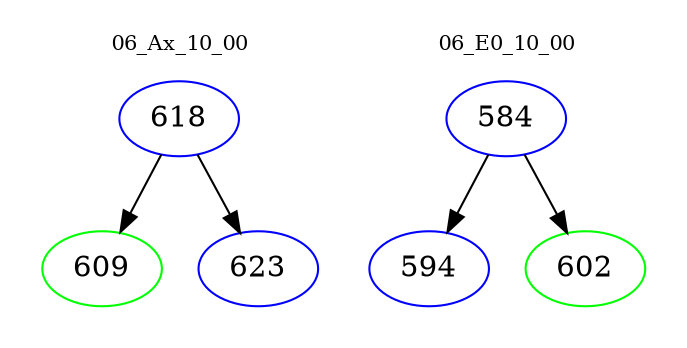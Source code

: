 digraph{
subgraph cluster_0 {
color = white
label = "06_Ax_10_00";
fontsize=10;
T0_618 [label="618", color="blue"]
T0_618 -> T0_609 [color="black"]
T0_609 [label="609", color="green"]
T0_618 -> T0_623 [color="black"]
T0_623 [label="623", color="blue"]
}
subgraph cluster_1 {
color = white
label = "06_E0_10_00";
fontsize=10;
T1_584 [label="584", color="blue"]
T1_584 -> T1_594 [color="black"]
T1_594 [label="594", color="blue"]
T1_584 -> T1_602 [color="black"]
T1_602 [label="602", color="green"]
}
}
